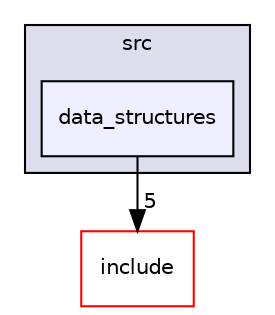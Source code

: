 digraph "D:/Pool/eclipse-workspace_aarch64/newspace/raspiOS/src/data_structures" {
  compound=true
  node [ fontsize="10", fontname="Helvetica"];
  edge [ labelfontsize="10", labelfontname="Helvetica"];
  subgraph clusterdir_68267d1309a1af8e8297ef4c3efbcdba {
    graph [ bgcolor="#ddddee", pencolor="black", label="src" fontname="Helvetica", fontsize="10", URL="dir_68267d1309a1af8e8297ef4c3efbcdba.html"]
  dir_e0e4df1b297a9f377abb7b27124b1ce7 [shape=box, label="data_structures", style="filled", fillcolor="#eeeeff", pencolor="black", URL="dir_e0e4df1b297a9f377abb7b27124b1ce7.html"];
  }
  dir_d44c64559bbebec7f509842c48db8b23 [shape=box label="include" fillcolor="white" style="filled" color="red" URL="dir_d44c64559bbebec7f509842c48db8b23.html"];
  dir_e0e4df1b297a9f377abb7b27124b1ce7->dir_d44c64559bbebec7f509842c48db8b23 [headlabel="5", labeldistance=1.5 headhref="dir_000037_000000.html"];
}
